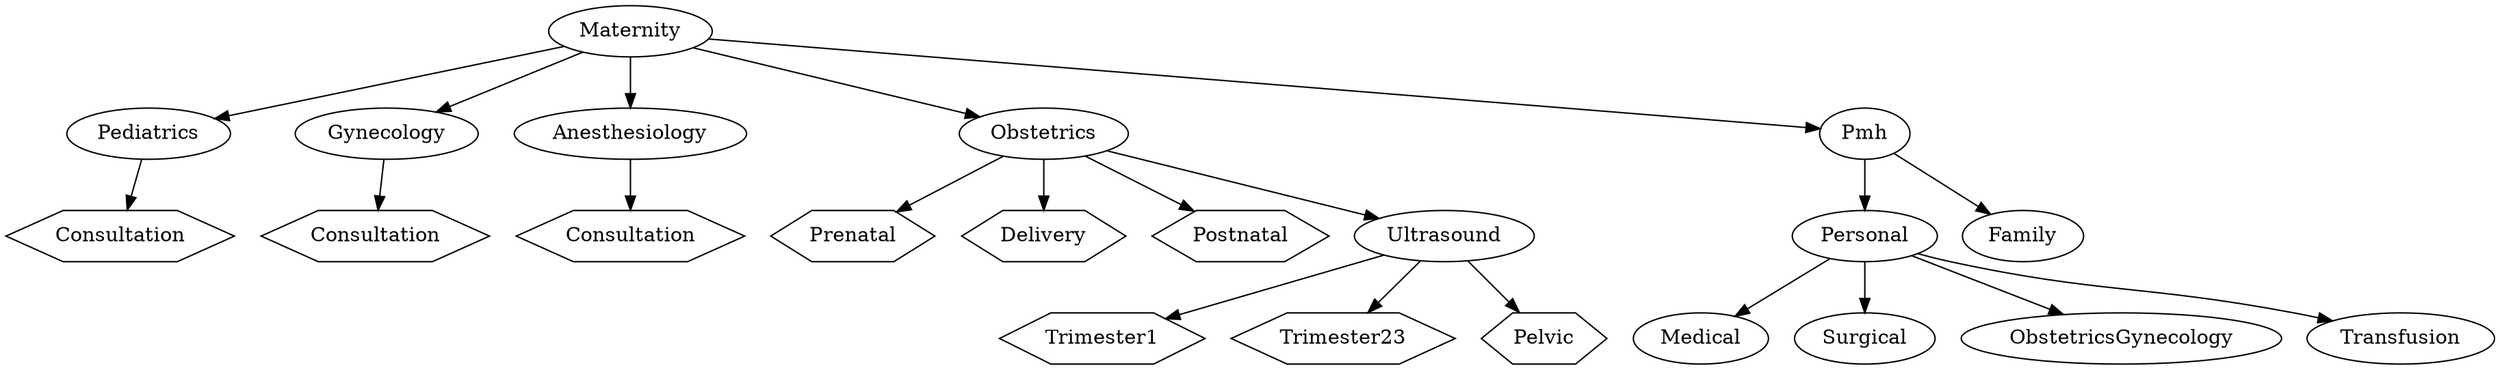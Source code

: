 digraph Namespaces {
    Maternity -> Pediatrics
    Maternity -> Gynecology
    Maternity -> Anesthesiology
    Maternity -> Obstetrics
    Maternity -> Pmh
    Pmh -> {Personal;Family}
    Personal -> {Medical;Surgical;ObstetricsGynecology;Transfusion}
    Obstetrics -> {Prenatal;Delivery;Postnatal;Ultrasound}
    Prenatal [shape=hexagon];
    Delivery [shape=hexagon];
    Postnatal [shape=hexagon];
    Ultrasound -> {Trimester1;Trimester23;Pelvic}
    Trimester1 [shape=hexagon];
    Trimester23 [shape=hexagon];
    Pelvic [shape=hexagon];
    Gynecology -> "Gynecology::Consultation"
    "Gynecology::Consultation" [shape=hexagon,label=Consultation];
    Pediatrics -> "Pediatrics::Consultation"
    "Pediatrics::Consultation" [shape=hexagon,label=Consultation];
    Anesthesiology -> "Anesthesiology::Consultation"
    "Anesthesiology::Consultation" [shape=hexagon,label=Consultation];

}
